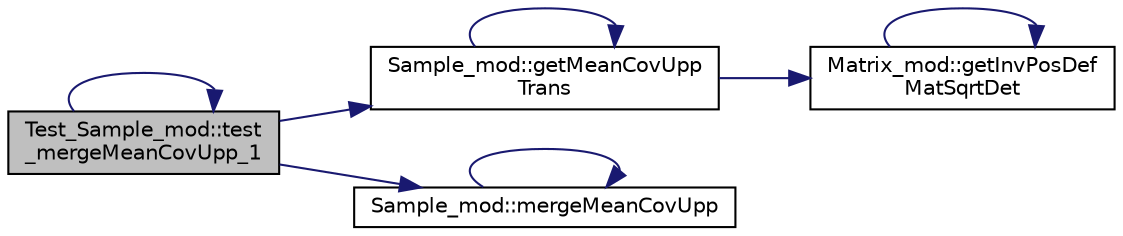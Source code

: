 digraph "Test_Sample_mod::test_mergeMeanCovUpp_1"
{
 // LATEX_PDF_SIZE
  edge [fontname="Helvetica",fontsize="10",labelfontname="Helvetica",labelfontsize="10"];
  node [fontname="Helvetica",fontsize="10",shape=record];
  rankdir="LR";
  Node1 [label="Test_Sample_mod::test\l_mergeMeanCovUpp_1",height=0.2,width=0.4,color="black", fillcolor="grey75", style="filled", fontcolor="black",tooltip=" "];
  Node1 -> Node2 [color="midnightblue",fontsize="10",style="solid",fontname="Helvetica"];
  Node2 [label="Sample_mod::getMeanCovUpp\lTrans",height=0.2,width=0.4,color="black", fillcolor="white", style="filled",URL="$namespaceSample__mod.html#ae9487a1bd8fb8e417b2ad4b193e63c41",tooltip="Return the sample mean and the upper triangle of the covariance matrix of the input sample."];
  Node2 -> Node3 [color="midnightblue",fontsize="10",style="solid",fontname="Helvetica"];
  Node3 [label="Matrix_mod::getInvPosDef\lMatSqrtDet",height=0.2,width=0.4,color="black", fillcolor="white", style="filled",URL="$namespaceMatrix__mod.html#aa08a21e9b35cd8a96d4442b300d3d993",tooltip="Return the inverse matrix of a symmetric-positive-definite input matrix, which is given in the upper ..."];
  Node3 -> Node3 [color="midnightblue",fontsize="10",style="solid",fontname="Helvetica"];
  Node2 -> Node2 [color="midnightblue",fontsize="10",style="solid",fontname="Helvetica"];
  Node1 -> Node4 [color="midnightblue",fontsize="10",style="solid",fontname="Helvetica"];
  Node4 [label="Sample_mod::mergeMeanCovUpp",height=0.2,width=0.4,color="black", fillcolor="white", style="filled",URL="$namespaceSample__mod.html#ab6c8a951bf35c59402a30d6d17a6d193",tooltip="Given two input sample means and covariance matrices, return the combination of them as a single mean..."];
  Node4 -> Node4 [color="midnightblue",fontsize="10",style="solid",fontname="Helvetica"];
  Node1 -> Node1 [color="midnightblue",fontsize="10",style="solid",fontname="Helvetica"];
}
